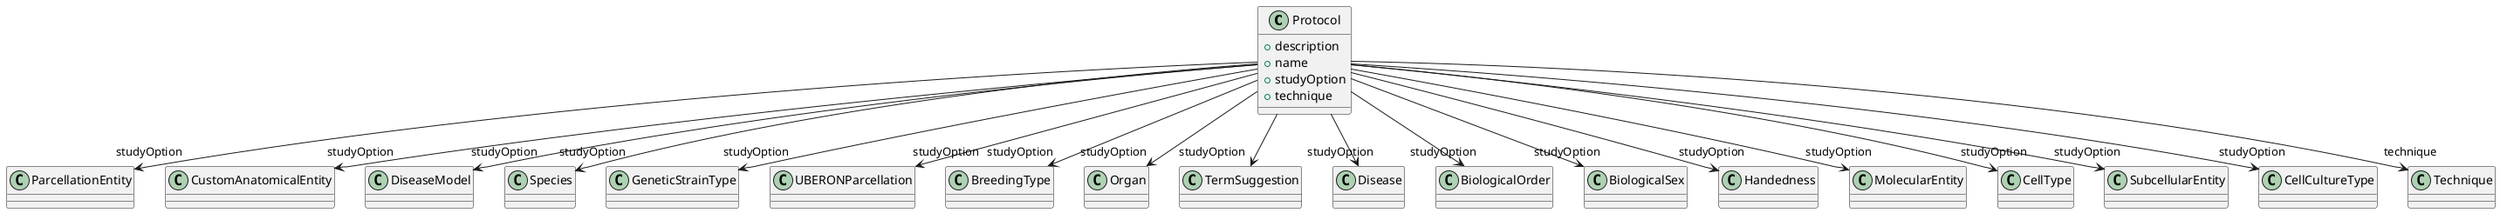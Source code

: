 @startuml
class Protocol {
+description
+name
+studyOption
+technique

}
Protocol -d-> "studyOption" ParcellationEntity
Protocol -d-> "studyOption" CustomAnatomicalEntity
Protocol -d-> "studyOption" DiseaseModel
Protocol -d-> "studyOption" Species
Protocol -d-> "studyOption" GeneticStrainType
Protocol -d-> "studyOption" UBERONParcellation
Protocol -d-> "studyOption" BreedingType
Protocol -d-> "studyOption" Organ
Protocol -d-> "studyOption" TermSuggestion
Protocol -d-> "studyOption" Disease
Protocol -d-> "studyOption" BiologicalOrder
Protocol -d-> "studyOption" BiologicalSex
Protocol -d-> "studyOption" Handedness
Protocol -d-> "studyOption" MolecularEntity
Protocol -d-> "studyOption" CellType
Protocol -d-> "studyOption" SubcellularEntity
Protocol -d-> "studyOption" CellCultureType
Protocol -d-> "technique" Technique

@enduml